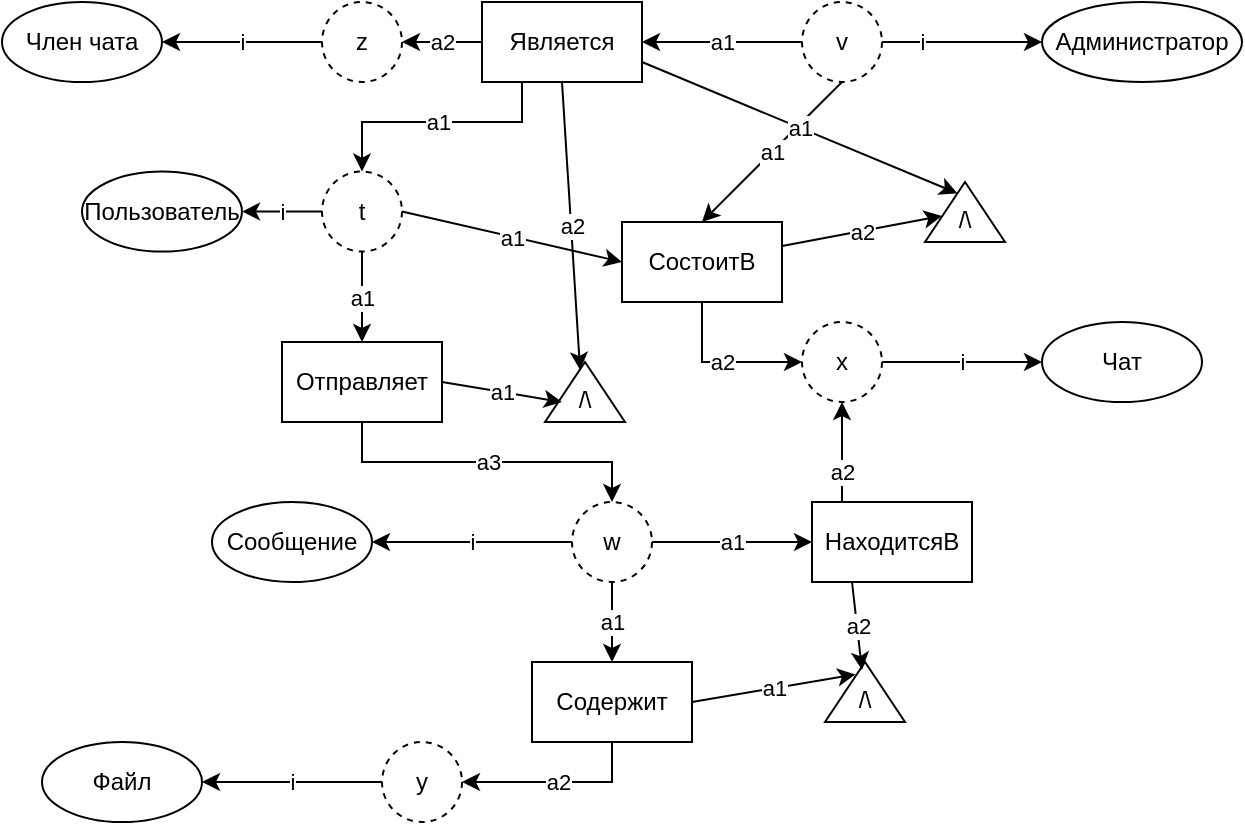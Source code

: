 <mxfile version="24.5.2" type="github">
  <diagram name="Страница — 1" id="7VjMfyYCBIDdphOzAkVa">
    <mxGraphModel dx="830" dy="456" grid="1" gridSize="10" guides="1" tooltips="1" connect="1" arrows="1" fold="1" page="1" pageScale="1" pageWidth="827" pageHeight="1169" math="0" shadow="0">
      <root>
        <mxCell id="0" />
        <mxCell id="1" parent="0" />
        <mxCell id="uwNGHSq0tU3w2gHXwkrc-1" value="Пользователь" style="ellipse;whiteSpace=wrap;html=1;" parent="1" vertex="1">
          <mxGeometry x="90" y="124.76" width="80" height="40" as="geometry" />
        </mxCell>
        <mxCell id="uwNGHSq0tU3w2gHXwkrc-2" value="Чат" style="ellipse;whiteSpace=wrap;html=1;" parent="1" vertex="1">
          <mxGeometry x="570" y="200" width="80" height="40" as="geometry" />
        </mxCell>
        <mxCell id="uwNGHSq0tU3w2gHXwkrc-3" value="Член чата" style="ellipse;whiteSpace=wrap;html=1;" parent="1" vertex="1">
          <mxGeometry x="50" y="40" width="80" height="40" as="geometry" />
        </mxCell>
        <mxCell id="uwNGHSq0tU3w2gHXwkrc-4" value="Администратор" style="ellipse;whiteSpace=wrap;html=1;" parent="1" vertex="1">
          <mxGeometry x="570" y="40" width="100" height="40" as="geometry" />
        </mxCell>
        <mxCell id="uwNGHSq0tU3w2gHXwkrc-5" value="Сообщение" style="ellipse;whiteSpace=wrap;html=1;" parent="1" vertex="1">
          <mxGeometry x="155" y="290" width="80" height="40" as="geometry" />
        </mxCell>
        <mxCell id="uwNGHSq0tU3w2gHXwkrc-6" value="Файл" style="ellipse;whiteSpace=wrap;html=1;" parent="1" vertex="1">
          <mxGeometry x="70" y="410" width="80" height="40" as="geometry" />
        </mxCell>
        <mxCell id="uwNGHSq0tU3w2gHXwkrc-7" value="" style="endArrow=classic;html=1;rounded=0;entryX=1;entryY=0.5;entryDx=0;entryDy=0;exitX=0;exitY=0.5;exitDx=0;exitDy=0;" parent="1" source="uwNGHSq0tU3w2gHXwkrc-9" target="uwNGHSq0tU3w2gHXwkrc-1" edge="1">
          <mxGeometry relative="1" as="geometry">
            <mxPoint x="150" y="184.76" as="sourcePoint" />
            <mxPoint x="250" y="184.76" as="targetPoint" />
          </mxGeometry>
        </mxCell>
        <mxCell id="uwNGHSq0tU3w2gHXwkrc-8" value="i" style="edgeLabel;resizable=0;html=1;;align=center;verticalAlign=middle;" parent="uwNGHSq0tU3w2gHXwkrc-7" connectable="0" vertex="1">
          <mxGeometry relative="1" as="geometry" />
        </mxCell>
        <mxCell id="uwNGHSq0tU3w2gHXwkrc-9" value="t" style="ellipse;whiteSpace=wrap;html=1;align=center;dashed=1;" parent="1" vertex="1">
          <mxGeometry x="210" y="124.76" width="40" height="40" as="geometry" />
        </mxCell>
        <mxCell id="uwNGHSq0tU3w2gHXwkrc-10" value="" style="endArrow=classic;html=1;rounded=0;entryX=0;entryY=0.5;entryDx=0;entryDy=0;exitX=1;exitY=0.5;exitDx=0;exitDy=0;" parent="1" source="uwNGHSq0tU3w2gHXwkrc-12" target="uwNGHSq0tU3w2gHXwkrc-2" edge="1">
          <mxGeometry relative="1" as="geometry">
            <mxPoint x="550" y="160" as="sourcePoint" />
            <mxPoint x="530" y="120" as="targetPoint" />
          </mxGeometry>
        </mxCell>
        <mxCell id="uwNGHSq0tU3w2gHXwkrc-11" value="i" style="edgeLabel;resizable=0;html=1;;align=center;verticalAlign=middle;" parent="uwNGHSq0tU3w2gHXwkrc-10" connectable="0" vertex="1">
          <mxGeometry relative="1" as="geometry" />
        </mxCell>
        <mxCell id="uwNGHSq0tU3w2gHXwkrc-12" value="x" style="ellipse;whiteSpace=wrap;html=1;align=center;dashed=1;" parent="1" vertex="1">
          <mxGeometry x="450" y="200" width="40" height="40" as="geometry" />
        </mxCell>
        <mxCell id="uwNGHSq0tU3w2gHXwkrc-13" value="" style="endArrow=classic;html=1;rounded=0;entryX=1;entryY=0.5;entryDx=0;entryDy=0;exitX=0;exitY=0.5;exitDx=0;exitDy=0;" parent="1" source="uwNGHSq0tU3w2gHXwkrc-15" target="uwNGHSq0tU3w2gHXwkrc-5" edge="1">
          <mxGeometry relative="1" as="geometry">
            <mxPoint x="275" y="350" as="sourcePoint" />
            <mxPoint x="255" y="310" as="targetPoint" />
          </mxGeometry>
        </mxCell>
        <mxCell id="uwNGHSq0tU3w2gHXwkrc-14" value="i" style="edgeLabel;resizable=0;html=1;;align=center;verticalAlign=middle;" parent="uwNGHSq0tU3w2gHXwkrc-13" connectable="0" vertex="1">
          <mxGeometry relative="1" as="geometry" />
        </mxCell>
        <mxCell id="uwNGHSq0tU3w2gHXwkrc-15" value="w" style="ellipse;whiteSpace=wrap;html=1;align=center;dashed=1;" parent="1" vertex="1">
          <mxGeometry x="335" y="290" width="40" height="40" as="geometry" />
        </mxCell>
        <mxCell id="uwNGHSq0tU3w2gHXwkrc-16" value="" style="endArrow=classic;html=1;rounded=0;exitX=0;exitY=0.5;exitDx=0;exitDy=0;entryX=0;entryY=0.5;entryDx=0;entryDy=0;" parent="1" source="uwNGHSq0tU3w2gHXwkrc-18" target="uwNGHSq0tU3w2gHXwkrc-4" edge="1">
          <mxGeometry relative="1" as="geometry">
            <mxPoint x="710" y="80" as="sourcePoint" />
            <mxPoint x="670" y="40" as="targetPoint" />
          </mxGeometry>
        </mxCell>
        <mxCell id="uwNGHSq0tU3w2gHXwkrc-17" value="i" style="edgeLabel;resizable=0;html=1;;align=center;verticalAlign=middle;" parent="uwNGHSq0tU3w2gHXwkrc-16" connectable="0" vertex="1">
          <mxGeometry relative="1" as="geometry" />
        </mxCell>
        <mxCell id="uwNGHSq0tU3w2gHXwkrc-18" value="v" style="ellipse;whiteSpace=wrap;html=1;align=center;dashed=1;" parent="1" vertex="1">
          <mxGeometry x="450" y="40" width="40" height="40" as="geometry" />
        </mxCell>
        <mxCell id="uwNGHSq0tU3w2gHXwkrc-19" value="" style="endArrow=classic;html=1;rounded=0;entryX=1;entryY=0.5;entryDx=0;entryDy=0;exitX=0;exitY=0.5;exitDx=0;exitDy=0;" parent="1" source="uwNGHSq0tU3w2gHXwkrc-21" target="uwNGHSq0tU3w2gHXwkrc-3" edge="1">
          <mxGeometry relative="1" as="geometry">
            <mxPoint x="150" y="100" as="sourcePoint" />
            <mxPoint x="130" y="60" as="targetPoint" />
          </mxGeometry>
        </mxCell>
        <mxCell id="uwNGHSq0tU3w2gHXwkrc-20" value="i" style="edgeLabel;resizable=0;html=1;;align=center;verticalAlign=middle;" parent="uwNGHSq0tU3w2gHXwkrc-19" connectable="0" vertex="1">
          <mxGeometry relative="1" as="geometry" />
        </mxCell>
        <mxCell id="uwNGHSq0tU3w2gHXwkrc-21" value="z" style="ellipse;whiteSpace=wrap;html=1;align=center;dashed=1;" parent="1" vertex="1">
          <mxGeometry x="210" y="40" width="40" height="40" as="geometry" />
        </mxCell>
        <mxCell id="uwNGHSq0tU3w2gHXwkrc-22" value="" style="endArrow=classic;html=1;rounded=0;entryX=1;entryY=0.5;entryDx=0;entryDy=0;exitX=0;exitY=0.5;exitDx=0;exitDy=0;" parent="1" source="uwNGHSq0tU3w2gHXwkrc-24" target="uwNGHSq0tU3w2gHXwkrc-6" edge="1">
          <mxGeometry relative="1" as="geometry">
            <mxPoint x="180" y="470" as="sourcePoint" />
            <mxPoint x="160" y="430" as="targetPoint" />
          </mxGeometry>
        </mxCell>
        <mxCell id="uwNGHSq0tU3w2gHXwkrc-23" value="i" style="edgeLabel;resizable=0;html=1;;align=center;verticalAlign=middle;" parent="uwNGHSq0tU3w2gHXwkrc-22" connectable="0" vertex="1">
          <mxGeometry relative="1" as="geometry" />
        </mxCell>
        <mxCell id="uwNGHSq0tU3w2gHXwkrc-24" value="y" style="ellipse;whiteSpace=wrap;html=1;align=center;dashed=1;" parent="1" vertex="1">
          <mxGeometry x="240" y="410" width="40" height="40" as="geometry" />
        </mxCell>
        <mxCell id="uwNGHSq0tU3w2gHXwkrc-25" value="СостоитВ" style="rounded=0;whiteSpace=wrap;html=1;" parent="1" vertex="1">
          <mxGeometry x="360" y="150" width="80" height="40" as="geometry" />
        </mxCell>
        <mxCell id="uwNGHSq0tU3w2gHXwkrc-29" value="" style="endArrow=classic;html=1;rounded=0;entryX=0;entryY=0.5;entryDx=0;entryDy=0;exitX=1;exitY=0.5;exitDx=0;exitDy=0;" parent="1" source="uwNGHSq0tU3w2gHXwkrc-9" target="uwNGHSq0tU3w2gHXwkrc-25" edge="1">
          <mxGeometry relative="1" as="geometry">
            <mxPoint x="220" y="230" as="sourcePoint" />
            <mxPoint x="330" y="220" as="targetPoint" />
          </mxGeometry>
        </mxCell>
        <mxCell id="uwNGHSq0tU3w2gHXwkrc-30" value="a1" style="edgeLabel;resizable=0;html=1;;align=center;verticalAlign=middle;" parent="uwNGHSq0tU3w2gHXwkrc-29" connectable="0" vertex="1">
          <mxGeometry relative="1" as="geometry" />
        </mxCell>
        <mxCell id="uwNGHSq0tU3w2gHXwkrc-31" value="" style="endArrow=classic;html=1;rounded=0;entryX=0;entryY=0.5;entryDx=0;entryDy=0;exitX=0.5;exitY=1;exitDx=0;exitDy=0;" parent="1" source="uwNGHSq0tU3w2gHXwkrc-25" target="uwNGHSq0tU3w2gHXwkrc-12" edge="1">
          <mxGeometry relative="1" as="geometry">
            <mxPoint x="370" y="220" as="sourcePoint" />
            <mxPoint x="340" y="230" as="targetPoint" />
            <Array as="points">
              <mxPoint x="400" y="220" />
            </Array>
          </mxGeometry>
        </mxCell>
        <mxCell id="uwNGHSq0tU3w2gHXwkrc-32" value="a2" style="edgeLabel;resizable=0;html=1;;align=center;verticalAlign=middle;" parent="uwNGHSq0tU3w2gHXwkrc-31" connectable="0" vertex="1">
          <mxGeometry relative="1" as="geometry" />
        </mxCell>
        <mxCell id="uwNGHSq0tU3w2gHXwkrc-36" value="Отправляет" style="rounded=0;whiteSpace=wrap;html=1;" parent="1" vertex="1">
          <mxGeometry x="190" y="210" width="80" height="40" as="geometry" />
        </mxCell>
        <mxCell id="uwNGHSq0tU3w2gHXwkrc-39" value="" style="endArrow=classic;html=1;rounded=0;entryX=0.5;entryY=0;entryDx=0;entryDy=0;exitX=0.5;exitY=1;exitDx=0;exitDy=0;" parent="1" source="uwNGHSq0tU3w2gHXwkrc-36" target="uwNGHSq0tU3w2gHXwkrc-15" edge="1">
          <mxGeometry relative="1" as="geometry">
            <mxPoint x="230" y="340" as="sourcePoint" />
            <mxPoint x="464" y="359.61" as="targetPoint" />
            <Array as="points">
              <mxPoint x="230" y="270" />
              <mxPoint x="355" y="270" />
            </Array>
          </mxGeometry>
        </mxCell>
        <mxCell id="uwNGHSq0tU3w2gHXwkrc-40" value="a3" style="edgeLabel;resizable=0;html=1;;align=center;verticalAlign=middle;" parent="uwNGHSq0tU3w2gHXwkrc-39" connectable="0" vertex="1">
          <mxGeometry relative="1" as="geometry" />
        </mxCell>
        <mxCell id="uwNGHSq0tU3w2gHXwkrc-41" value="" style="endArrow=classic;html=1;rounded=0;entryX=0.5;entryY=1;entryDx=0;entryDy=0;exitX=0.187;exitY=0.007;exitDx=0;exitDy=0;exitPerimeter=0;" parent="1" source="uwNGHSq0tU3w2gHXwkrc-52" target="uwNGHSq0tU3w2gHXwkrc-12" edge="1">
          <mxGeometry relative="1" as="geometry">
            <mxPoint x="460" y="320" as="sourcePoint" />
            <mxPoint x="480" y="319.6" as="targetPoint" />
            <Array as="points">
              <mxPoint x="470" y="300" />
            </Array>
          </mxGeometry>
        </mxCell>
        <mxCell id="uwNGHSq0tU3w2gHXwkrc-42" value="a2" style="edgeLabel;resizable=0;html=1;;align=center;verticalAlign=middle;" parent="uwNGHSq0tU3w2gHXwkrc-41" connectable="0" vertex="1">
          <mxGeometry relative="1" as="geometry" />
        </mxCell>
        <mxCell id="uwNGHSq0tU3w2gHXwkrc-46" value="" style="endArrow=classic;html=1;rounded=0;exitX=0.25;exitY=1;exitDx=0;exitDy=0;entryX=0.5;entryY=0;entryDx=0;entryDy=0;" parent="1" source="uwNGHSq0tU3w2gHXwkrc-121" target="uwNGHSq0tU3w2gHXwkrc-9" edge="1">
          <mxGeometry relative="1" as="geometry">
            <mxPoint x="250" y="206" as="sourcePoint" />
            <mxPoint x="310" y="140" as="targetPoint" />
            <Array as="points">
              <mxPoint x="310" y="100" />
              <mxPoint x="230" y="100" />
            </Array>
          </mxGeometry>
        </mxCell>
        <mxCell id="uwNGHSq0tU3w2gHXwkrc-47" value="a1" style="edgeLabel;resizable=0;html=1;;align=center;verticalAlign=middle;" parent="uwNGHSq0tU3w2gHXwkrc-46" connectable="0" vertex="1">
          <mxGeometry relative="1" as="geometry" />
        </mxCell>
        <mxCell id="uwNGHSq0tU3w2gHXwkrc-48" value="Содержит" style="rounded=0;whiteSpace=wrap;html=1;" parent="1" vertex="1">
          <mxGeometry x="315" y="370" width="80" height="40" as="geometry" />
        </mxCell>
        <mxCell id="uwNGHSq0tU3w2gHXwkrc-50" value="" style="endArrow=classic;html=1;rounded=0;entryX=0;entryY=0.5;entryDx=0;entryDy=0;exitX=1;exitY=0.5;exitDx=0;exitDy=0;" parent="1" source="uwNGHSq0tU3w2gHXwkrc-15" edge="1">
          <mxGeometry relative="1" as="geometry">
            <mxPoint x="365" y="220" as="sourcePoint" />
            <mxPoint x="455" y="310" as="targetPoint" />
          </mxGeometry>
        </mxCell>
        <mxCell id="uwNGHSq0tU3w2gHXwkrc-51" value="a1" style="edgeLabel;resizable=0;html=1;;align=center;verticalAlign=middle;" parent="uwNGHSq0tU3w2gHXwkrc-50" connectable="0" vertex="1">
          <mxGeometry relative="1" as="geometry" />
        </mxCell>
        <mxCell id="uwNGHSq0tU3w2gHXwkrc-52" value="НаходитсяВ" style="rounded=0;whiteSpace=wrap;html=1;" parent="1" vertex="1">
          <mxGeometry x="455" y="290" width="80" height="40" as="geometry" />
        </mxCell>
        <mxCell id="uwNGHSq0tU3w2gHXwkrc-58" value="" style="endArrow=classic;html=1;rounded=0;entryX=0.5;entryY=0;entryDx=0;entryDy=0;exitX=0.5;exitY=1;exitDx=0;exitDy=0;" parent="1" source="uwNGHSq0tU3w2gHXwkrc-15" edge="1">
          <mxGeometry relative="1" as="geometry">
            <mxPoint x="375" y="350" as="sourcePoint" />
            <mxPoint x="355" y="370" as="targetPoint" />
          </mxGeometry>
        </mxCell>
        <mxCell id="uwNGHSq0tU3w2gHXwkrc-59" value="a1" style="edgeLabel;resizable=0;html=1;;align=center;verticalAlign=middle;" parent="uwNGHSq0tU3w2gHXwkrc-58" connectable="0" vertex="1">
          <mxGeometry relative="1" as="geometry" />
        </mxCell>
        <mxCell id="uwNGHSq0tU3w2gHXwkrc-60" value="" style="endArrow=classic;html=1;rounded=0;entryX=1;entryY=0.5;entryDx=0;entryDy=0;exitX=0.5;exitY=1;exitDx=0;exitDy=0;" parent="1" target="uwNGHSq0tU3w2gHXwkrc-24" edge="1">
          <mxGeometry relative="1" as="geometry">
            <mxPoint x="355" y="410" as="sourcePoint" />
            <mxPoint x="365" y="380" as="targetPoint" />
            <Array as="points">
              <mxPoint x="355" y="430" />
            </Array>
          </mxGeometry>
        </mxCell>
        <mxCell id="uwNGHSq0tU3w2gHXwkrc-61" value="a2" style="edgeLabel;resizable=0;html=1;;align=center;verticalAlign=middle;" parent="uwNGHSq0tU3w2gHXwkrc-60" connectable="0" vertex="1">
          <mxGeometry relative="1" as="geometry" />
        </mxCell>
        <mxCell id="uwNGHSq0tU3w2gHXwkrc-65" value="" style="endArrow=classic;html=1;rounded=0;entryX=0.5;entryY=0;entryDx=0;entryDy=0;exitX=0.5;exitY=1;exitDx=0;exitDy=0;" parent="1" source="uwNGHSq0tU3w2gHXwkrc-18" target="uwNGHSq0tU3w2gHXwkrc-25" edge="1">
          <mxGeometry relative="1" as="geometry">
            <mxPoint x="260" y="230" as="sourcePoint" />
            <mxPoint x="470" y="120" as="targetPoint" />
          </mxGeometry>
        </mxCell>
        <mxCell id="uwNGHSq0tU3w2gHXwkrc-66" value="a1" style="edgeLabel;resizable=0;html=1;;align=center;verticalAlign=middle;" parent="uwNGHSq0tU3w2gHXwkrc-65" connectable="0" vertex="1">
          <mxGeometry relative="1" as="geometry" />
        </mxCell>
        <mxCell id="uwNGHSq0tU3w2gHXwkrc-72" value="" style="endArrow=classic;html=1;rounded=0;entryX=1;entryY=0.5;entryDx=0;entryDy=0;exitX=0;exitY=0.5;exitDx=0;exitDy=0;" parent="1" source="uwNGHSq0tU3w2gHXwkrc-18" target="uwNGHSq0tU3w2gHXwkrc-121" edge="1">
          <mxGeometry relative="1" as="geometry">
            <mxPoint x="480" y="90" as="sourcePoint" />
            <mxPoint x="370" y="60" as="targetPoint" />
          </mxGeometry>
        </mxCell>
        <mxCell id="uwNGHSq0tU3w2gHXwkrc-73" value="a1" style="edgeLabel;resizable=0;html=1;;align=center;verticalAlign=middle;" parent="uwNGHSq0tU3w2gHXwkrc-72" connectable="0" vertex="1">
          <mxGeometry relative="1" as="geometry" />
        </mxCell>
        <mxCell id="uwNGHSq0tU3w2gHXwkrc-115" value="" style="group" parent="1" vertex="1" connectable="0">
          <mxGeometry x="310" y="220" width="63" height="34" as="geometry" />
        </mxCell>
        <mxCell id="uwNGHSq0tU3w2gHXwkrc-116" value="" style="verticalLabelPosition=bottom;verticalAlign=top;html=1;shape=mxgraph.basic.acute_triangle;dx=0.5;" parent="uwNGHSq0tU3w2gHXwkrc-115" vertex="1">
          <mxGeometry x="11.5" width="40" height="30" as="geometry" />
        </mxCell>
        <mxCell id="uwNGHSq0tU3w2gHXwkrc-117" value="" style="group" parent="uwNGHSq0tU3w2gHXwkrc-115" vertex="1" connectable="0">
          <mxGeometry y="4" width="63" height="30" as="geometry" />
        </mxCell>
        <mxCell id="uwNGHSq0tU3w2gHXwkrc-118" value="\" style="text;html=1;align=center;verticalAlign=middle;whiteSpace=wrap;rounded=0;" parent="uwNGHSq0tU3w2gHXwkrc-117" vertex="1">
          <mxGeometry x="3" width="60" height="30" as="geometry" />
        </mxCell>
        <mxCell id="uwNGHSq0tU3w2gHXwkrc-119" value="/" style="text;html=1;align=center;verticalAlign=middle;whiteSpace=wrap;rounded=0;" parent="uwNGHSq0tU3w2gHXwkrc-117" vertex="1">
          <mxGeometry width="60" height="30" as="geometry" />
        </mxCell>
        <mxCell id="uwNGHSq0tU3w2gHXwkrc-121" value="Является" style="rounded=0;whiteSpace=wrap;html=1;" parent="1" vertex="1">
          <mxGeometry x="290" y="40" width="80" height="40" as="geometry" />
        </mxCell>
        <mxCell id="uwNGHSq0tU3w2gHXwkrc-122" value="" style="endArrow=classic;html=1;rounded=0;entryX=1;entryY=0.5;entryDx=0;entryDy=0;exitX=0;exitY=0.5;exitDx=0;exitDy=0;" parent="1" source="uwNGHSq0tU3w2gHXwkrc-121" target="uwNGHSq0tU3w2gHXwkrc-21" edge="1">
          <mxGeometry relative="1" as="geometry">
            <mxPoint x="240" y="130" as="sourcePoint" />
            <mxPoint x="240" y="90" as="targetPoint" />
          </mxGeometry>
        </mxCell>
        <mxCell id="uwNGHSq0tU3w2gHXwkrc-123" value="a2" style="edgeLabel;resizable=0;html=1;;align=center;verticalAlign=middle;" parent="uwNGHSq0tU3w2gHXwkrc-122" connectable="0" vertex="1">
          <mxGeometry relative="1" as="geometry" />
        </mxCell>
        <mxCell id="uwNGHSq0tU3w2gHXwkrc-125" value="" style="endArrow=classic;html=1;rounded=0;entryX=0.5;entryY=0;entryDx=0;entryDy=0;exitX=0.5;exitY=1;exitDx=0;exitDy=0;" parent="1" edge="1">
          <mxGeometry relative="1" as="geometry">
            <mxPoint x="230" y="165" as="sourcePoint" />
            <mxPoint x="230" y="210" as="targetPoint" />
            <Array as="points">
              <mxPoint x="230" y="190" />
            </Array>
          </mxGeometry>
        </mxCell>
        <mxCell id="uwNGHSq0tU3w2gHXwkrc-126" value="a1" style="edgeLabel;resizable=0;html=1;;align=center;verticalAlign=middle;" parent="uwNGHSq0tU3w2gHXwkrc-125" connectable="0" vertex="1">
          <mxGeometry relative="1" as="geometry" />
        </mxCell>
        <mxCell id="uwNGHSq0tU3w2gHXwkrc-128" value="" style="endArrow=classic;html=1;rounded=0;exitX=1;exitY=0.5;exitDx=0;exitDy=0;entryX=0.333;entryY=0.533;entryDx=0;entryDy=0;entryPerimeter=0;" parent="1" source="uwNGHSq0tU3w2gHXwkrc-36" target="uwNGHSq0tU3w2gHXwkrc-119" edge="1">
          <mxGeometry relative="1" as="geometry">
            <mxPoint x="350" y="240" as="sourcePoint" />
            <mxPoint x="324" y="286" as="targetPoint" />
          </mxGeometry>
        </mxCell>
        <mxCell id="uwNGHSq0tU3w2gHXwkrc-129" value="a1" style="edgeLabel;resizable=0;html=1;;align=center;verticalAlign=middle;" parent="uwNGHSq0tU3w2gHXwkrc-128" connectable="0" vertex="1">
          <mxGeometry relative="1" as="geometry" />
        </mxCell>
        <mxCell id="uwNGHSq0tU3w2gHXwkrc-132" value="" style="endArrow=classic;html=1;rounded=0;exitX=0.5;exitY=1;exitDx=0;exitDy=0;" parent="1" source="uwNGHSq0tU3w2gHXwkrc-121" target="uwNGHSq0tU3w2gHXwkrc-119" edge="1">
          <mxGeometry relative="1" as="geometry">
            <mxPoint x="341" y="150" as="sourcePoint" />
            <mxPoint x="315" y="196" as="targetPoint" />
          </mxGeometry>
        </mxCell>
        <mxCell id="uwNGHSq0tU3w2gHXwkrc-133" value="a2" style="edgeLabel;resizable=0;html=1;;align=center;verticalAlign=middle;" parent="uwNGHSq0tU3w2gHXwkrc-132" connectable="0" vertex="1">
          <mxGeometry relative="1" as="geometry" />
        </mxCell>
        <mxCell id="uwNGHSq0tU3w2gHXwkrc-134" value="" style="group" parent="1" vertex="1" connectable="0">
          <mxGeometry x="500" y="130" width="63" height="34" as="geometry" />
        </mxCell>
        <mxCell id="uwNGHSq0tU3w2gHXwkrc-135" value="" style="verticalLabelPosition=bottom;verticalAlign=top;html=1;shape=mxgraph.basic.acute_triangle;dx=0.5;" parent="uwNGHSq0tU3w2gHXwkrc-134" vertex="1">
          <mxGeometry x="11.5" width="40" height="30" as="geometry" />
        </mxCell>
        <mxCell id="uwNGHSq0tU3w2gHXwkrc-136" value="" style="group" parent="uwNGHSq0tU3w2gHXwkrc-134" vertex="1" connectable="0">
          <mxGeometry y="4" width="63" height="30" as="geometry" />
        </mxCell>
        <mxCell id="uwNGHSq0tU3w2gHXwkrc-137" value="\" style="text;html=1;align=center;verticalAlign=middle;whiteSpace=wrap;rounded=0;" parent="uwNGHSq0tU3w2gHXwkrc-136" vertex="1">
          <mxGeometry x="3" width="60" height="30" as="geometry" />
        </mxCell>
        <mxCell id="uwNGHSq0tU3w2gHXwkrc-138" value="/" style="text;html=1;align=center;verticalAlign=middle;whiteSpace=wrap;rounded=0;" parent="uwNGHSq0tU3w2gHXwkrc-136" vertex="1">
          <mxGeometry width="60" height="30" as="geometry" />
        </mxCell>
        <mxCell id="uwNGHSq0tU3w2gHXwkrc-139" value="" style="endArrow=classic;html=1;rounded=0;exitX=1;exitY=0.5;exitDx=0;exitDy=0;entryX=0.333;entryY=0.533;entryDx=0;entryDy=0;entryPerimeter=0;" parent="1" edge="1">
          <mxGeometry relative="1" as="geometry">
            <mxPoint x="440" y="162" as="sourcePoint" />
            <mxPoint x="519.98" y="146.99" as="targetPoint" />
          </mxGeometry>
        </mxCell>
        <mxCell id="uwNGHSq0tU3w2gHXwkrc-140" value="a2" style="edgeLabel;resizable=0;html=1;;align=center;verticalAlign=middle;" parent="uwNGHSq0tU3w2gHXwkrc-139" connectable="0" vertex="1">
          <mxGeometry relative="1" as="geometry" />
        </mxCell>
        <mxCell id="uwNGHSq0tU3w2gHXwkrc-141" value="" style="endArrow=classic;html=1;rounded=0;exitX=1;exitY=0.75;exitDx=0;exitDy=0;entryX=0.463;entryY=0.057;entryDx=0;entryDy=0;entryPerimeter=0;" parent="1" source="uwNGHSq0tU3w2gHXwkrc-121" target="uwNGHSq0tU3w2gHXwkrc-138" edge="1">
          <mxGeometry relative="1" as="geometry">
            <mxPoint x="430" y="100" as="sourcePoint" />
            <mxPoint x="490" y="110" as="targetPoint" />
          </mxGeometry>
        </mxCell>
        <mxCell id="uwNGHSq0tU3w2gHXwkrc-142" value="a1" style="edgeLabel;resizable=0;html=1;;align=center;verticalAlign=middle;" parent="uwNGHSq0tU3w2gHXwkrc-141" connectable="0" vertex="1">
          <mxGeometry relative="1" as="geometry" />
        </mxCell>
        <mxCell id="uwNGHSq0tU3w2gHXwkrc-143" value="" style="group" parent="1" vertex="1" connectable="0">
          <mxGeometry x="450" y="370" width="63" height="34" as="geometry" />
        </mxCell>
        <mxCell id="uwNGHSq0tU3w2gHXwkrc-144" value="" style="verticalLabelPosition=bottom;verticalAlign=top;html=1;shape=mxgraph.basic.acute_triangle;dx=0.5;" parent="uwNGHSq0tU3w2gHXwkrc-143" vertex="1">
          <mxGeometry x="11.5" width="40" height="30" as="geometry" />
        </mxCell>
        <mxCell id="uwNGHSq0tU3w2gHXwkrc-145" value="" style="group" parent="uwNGHSq0tU3w2gHXwkrc-143" vertex="1" connectable="0">
          <mxGeometry y="4" width="63" height="30" as="geometry" />
        </mxCell>
        <mxCell id="uwNGHSq0tU3w2gHXwkrc-146" value="\" style="text;html=1;align=center;verticalAlign=middle;whiteSpace=wrap;rounded=0;" parent="uwNGHSq0tU3w2gHXwkrc-145" vertex="1">
          <mxGeometry x="3" width="60" height="30" as="geometry" />
        </mxCell>
        <mxCell id="uwNGHSq0tU3w2gHXwkrc-147" value="/" style="text;html=1;align=center;verticalAlign=middle;whiteSpace=wrap;rounded=0;" parent="uwNGHSq0tU3w2gHXwkrc-145" vertex="1">
          <mxGeometry width="60" height="30" as="geometry" />
        </mxCell>
        <mxCell id="uwNGHSq0tU3w2gHXwkrc-148" value="" style="endArrow=classic;html=1;rounded=0;exitX=1;exitY=0.5;exitDx=0;exitDy=0;entryX=0.446;entryY=0.073;entryDx=0;entryDy=0;entryPerimeter=0;" parent="1" source="uwNGHSq0tU3w2gHXwkrc-48" target="uwNGHSq0tU3w2gHXwkrc-147" edge="1">
          <mxGeometry relative="1" as="geometry">
            <mxPoint x="570" y="404" as="sourcePoint" />
            <mxPoint x="728" y="470" as="targetPoint" />
          </mxGeometry>
        </mxCell>
        <mxCell id="uwNGHSq0tU3w2gHXwkrc-149" value="a1" style="edgeLabel;resizable=0;html=1;;align=center;verticalAlign=middle;" parent="uwNGHSq0tU3w2gHXwkrc-148" connectable="0" vertex="1">
          <mxGeometry relative="1" as="geometry" />
        </mxCell>
        <mxCell id="uwNGHSq0tU3w2gHXwkrc-150" value="" style="endArrow=classic;html=1;rounded=0;exitX=0.25;exitY=1;exitDx=0;exitDy=0;entryX=0.5;entryY=0;entryDx=0;entryDy=0;" parent="1" source="uwNGHSq0tU3w2gHXwkrc-52" target="uwNGHSq0tU3w2gHXwkrc-147" edge="1">
          <mxGeometry relative="1" as="geometry">
            <mxPoint x="550" y="370" as="sourcePoint" />
            <mxPoint x="708" y="436" as="targetPoint" />
          </mxGeometry>
        </mxCell>
        <mxCell id="uwNGHSq0tU3w2gHXwkrc-151" value="a2" style="edgeLabel;resizable=0;html=1;;align=center;verticalAlign=middle;" parent="uwNGHSq0tU3w2gHXwkrc-150" connectable="0" vertex="1">
          <mxGeometry relative="1" as="geometry" />
        </mxCell>
      </root>
    </mxGraphModel>
  </diagram>
</mxfile>
